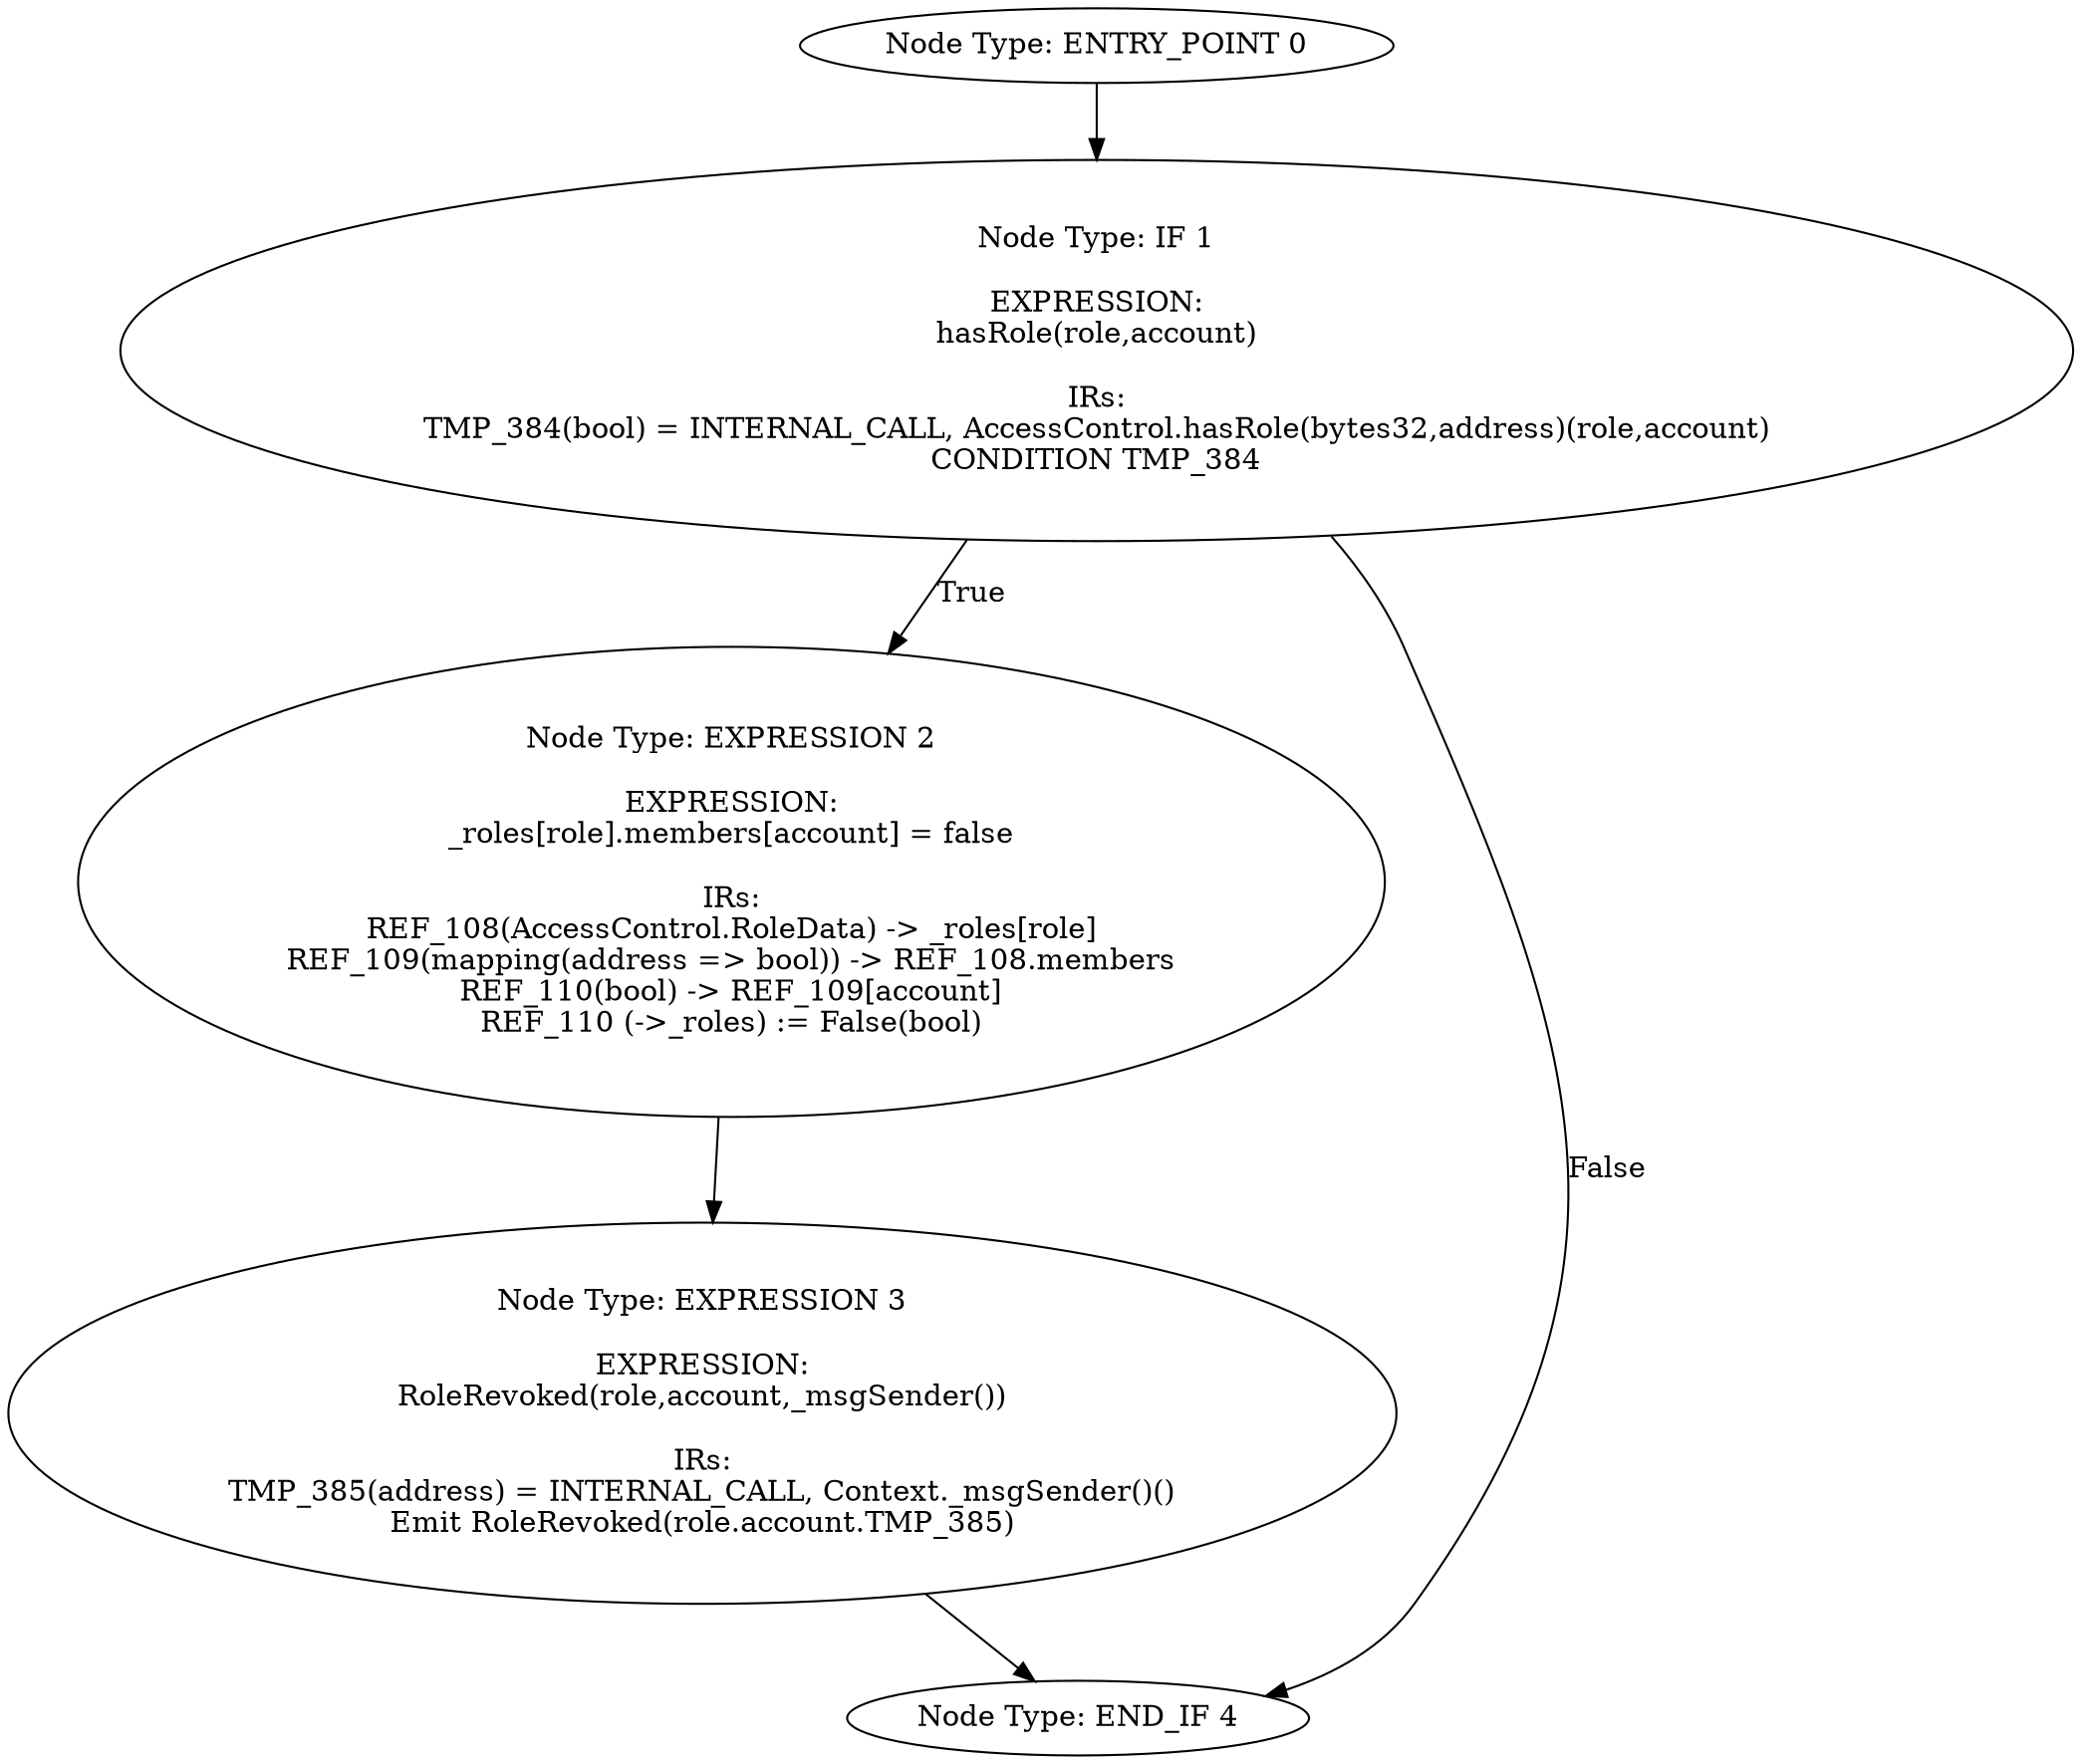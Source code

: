 digraph{
0[label="Node Type: ENTRY_POINT 0
"];
0->1;
1[label="Node Type: IF 1

EXPRESSION:
hasRole(role,account)

IRs:
TMP_384(bool) = INTERNAL_CALL, AccessControl.hasRole(bytes32,address)(role,account)
CONDITION TMP_384"];
1->2[label="True"];
1->4[label="False"];
2[label="Node Type: EXPRESSION 2

EXPRESSION:
_roles[role].members[account] = false

IRs:
REF_108(AccessControl.RoleData) -> _roles[role]
REF_109(mapping(address => bool)) -> REF_108.members
REF_110(bool) -> REF_109[account]
REF_110 (->_roles) := False(bool)"];
2->3;
3[label="Node Type: EXPRESSION 3

EXPRESSION:
RoleRevoked(role,account,_msgSender())

IRs:
TMP_385(address) = INTERNAL_CALL, Context._msgSender()()
Emit RoleRevoked(role.account.TMP_385)"];
3->4;
4[label="Node Type: END_IF 4
"];
}
